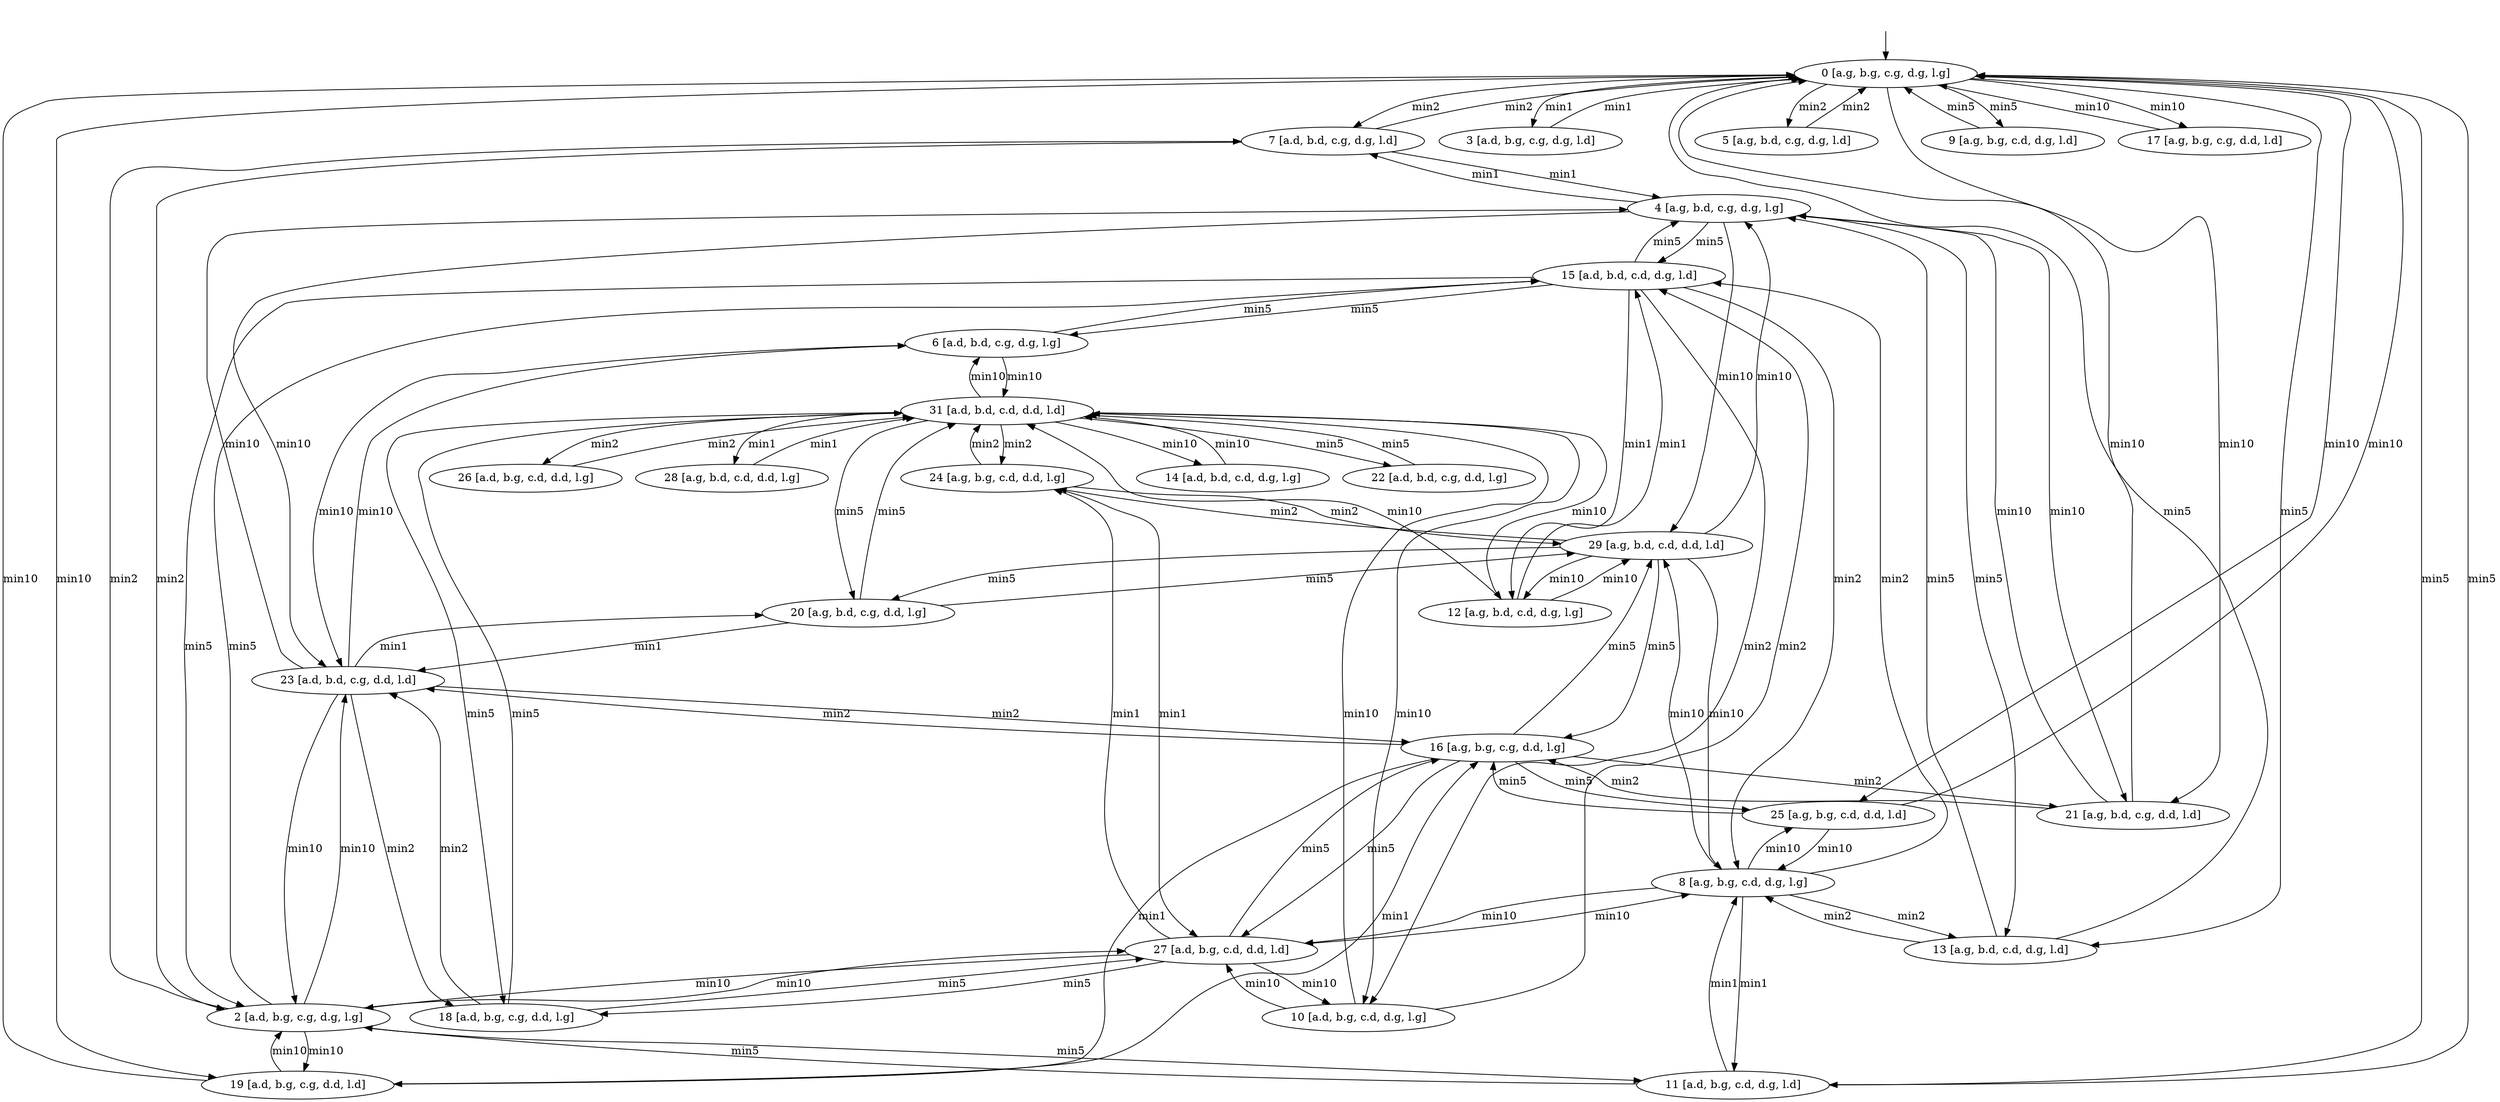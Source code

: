 digraph system {
_0[label="", shape=none ];
_0->0;
31 [label= "31 [a.d, b.d, c.d, d.d, l.d]"];
15 [label= "15 [a.d, b.d, c.d, d.g, l.d]"];
23 [label= "23 [a.d, b.d, c.g, d.d, l.d]"];
7 [label= "7 [a.d, b.d, c.g, d.g, l.d]"];
27 [label= "27 [a.d, b.g, c.d, d.d, l.d]"];
11 [label= "11 [a.d, b.g, c.d, d.g, l.d]"];
19 [label= "19 [a.d, b.g, c.g, d.d, l.d]"];
3 [label= "3 [a.d, b.g, c.g, d.g, l.d]"];
29 [label= "29 [a.g, b.d, c.d, d.d, l.d]"];
13 [label= "13 [a.g, b.d, c.d, d.g, l.d]"];
21 [label= "21 [a.g, b.d, c.g, d.d, l.d]"];
5 [label= "5 [a.g, b.d, c.g, d.g, l.d]"];
25 [label= "25 [a.g, b.g, c.d, d.d, l.d]"];
9 [label= "9 [a.g, b.g, c.d, d.g, l.d]"];
17 [label= "17 [a.g, b.g, c.g, d.d, l.d]"];
14 [label= "14 [a.d, b.d, c.d, d.g, l.g]"];
22 [label= "22 [a.d, b.d, c.g, d.d, l.g]"];
6 [label= "6 [a.d, b.d, c.g, d.g, l.g]"];
26 [label= "26 [a.d, b.g, c.d, d.d, l.g]"];
10 [label= "10 [a.d, b.g, c.d, d.g, l.g]"];
18 [label= "18 [a.d, b.g, c.g, d.d, l.g]"];
2 [label= "2 [a.d, b.g, c.g, d.g, l.g]"];
28 [label= "28 [a.g, b.d, c.d, d.d, l.g]"];
12 [label= "12 [a.g, b.d, c.d, d.g, l.g]"];
20 [label= "20 [a.g, b.d, c.g, d.d, l.g]"];
4 [label= "4 [a.g, b.d, c.g, d.g, l.g]"];
24 [label= "24 [a.g, b.g, c.d, d.d, l.g]"];
8 [label= "8 [a.g, b.g, c.d, d.g, l.g]"];
16 [label= "16 [a.g, b.g, c.g, d.d, l.g]"];
0 [label= "0 [a.g, b.g, c.g, d.g, l.g]"];
31->14 [label= "min10"];
31->22 [label= "min5"];
31->6 [label= "min10"];
15->6 [label= "min5"];
23->6 [label= "min10"];
31->26 [label= "min2"];
31->10 [label= "min10"];
15->10 [label= "min2"];
31->18 [label= "min5"];
15->2 [label= "min5"];
23->18 [label= "min2"];
23->2 [label= "min10"];
7->2 [label= "min2"];
27->10 [label= "min10"];
27->18 [label= "min5"];
27->2 [label= "min10"];
11->2 [label= "min5"];
19->2 [label= "min10"];
31->28 [label= "min1"];
31->12 [label= "min10"];
15->12 [label= "min1"];
31->20 [label= "min5"];
15->4 [label= "min5"];
23->20 [label= "min1"];
23->4 [label= "min10"];
7->4 [label= "min1"];
31->24 [label= "min2"];
15->8 [label= "min2"];
23->16 [label= "min2"];
7->0 [label= "min2"];
27->24 [label= "min1"];
27->8 [label= "min10"];
11->8 [label= "min1"];
27->16 [label= "min5"];
11->0 [label= "min5"];
19->16 [label= "min1"];
19->0 [label= "min10"];
3->0 [label= "min1"];
29->12 [label= "min10"];
29->20 [label= "min5"];
29->4 [label= "min10"];
13->4 [label= "min5"];
21->4 [label= "min10"];
29->24 [label= "min2"];
29->8 [label= "min10"];
13->8 [label= "min2"];
29->16 [label= "min5"];
13->0 [label= "min5"];
21->16 [label= "min2"];
21->0 [label= "min10"];
5->0 [label= "min2"];
25->8 [label= "min10"];
25->16 [label= "min5"];
25->0 [label= "min10"];
9->0 [label= "min5"];
17->0 [label= "min10"];
14->31 [label= "min10"];
22->31 [label= "min5"];
6->31 [label= "min10"];
6->15 [label= "min5"];
6->23 [label= "min10"];
26->31 [label= "min2"];
10->31 [label= "min10"];
10->15 [label= "min2"];
18->31 [label= "min5"];
2->15 [label= "min5"];
18->23 [label= "min2"];
2->23 [label= "min10"];
2->7 [label= "min2"];
10->27 [label= "min10"];
18->27 [label= "min5"];
2->27 [label= "min10"];
2->11 [label= "min5"];
2->19 [label= "min10"];
28->31 [label= "min1"];
12->31 [label= "min10"];
12->15 [label= "min1"];
20->31 [label= "min5"];
4->15 [label= "min5"];
20->23 [label= "min1"];
4->23 [label= "min10"];
4->7 [label= "min1"];
24->31 [label= "min2"];
8->15 [label= "min2"];
16->23 [label= "min2"];
0->7 [label= "min2"];
24->27 [label= "min1"];
8->27 [label= "min10"];
8->11 [label= "min1"];
16->27 [label= "min5"];
0->11 [label= "min5"];
16->19 [label= "min1"];
0->19 [label= "min10"];
0->3 [label= "min1"];
12->29 [label= "min10"];
20->29 [label= "min5"];
4->29 [label= "min10"];
4->13 [label= "min5"];
4->21 [label= "min10"];
24->29 [label= "min2"];
8->29 [label= "min10"];
8->13 [label= "min2"];
16->29 [label= "min5"];
0->13 [label= "min5"];
16->21 [label= "min2"];
0->21 [label= "min10"];
0->5 [label= "min2"];
8->25 [label= "min10"];
16->25 [label= "min5"];
0->25 [label= "min10"];
0->9 [label= "min5"];
0->17 [label= "min10"];
}
